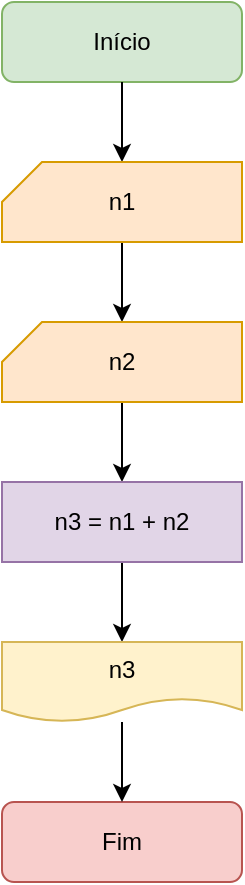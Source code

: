 <mxfile version="14.9.8" type="device"><diagram id="DBNta-_gm0gBBEZpH_YU" name="Page-1"><mxGraphModel dx="862" dy="482" grid="1" gridSize="10" guides="1" tooltips="1" connect="1" arrows="1" fold="1" page="1" pageScale="1" pageWidth="827" pageHeight="1169" math="0" shadow="0"><root><mxCell id="0"/><mxCell id="1" parent="0"/><mxCell id="cdNZoVl-mNdaoyDtdpZy-9" value="Início" style="rounded=1;whiteSpace=wrap;html=1;fillColor=#d5e8d4;strokeColor=#82b366;" vertex="1" parent="1"><mxGeometry x="360" y="200" width="120" height="40" as="geometry"/></mxCell><mxCell id="cdNZoVl-mNdaoyDtdpZy-10" value="Fim" style="rounded=1;whiteSpace=wrap;html=1;fillColor=#f8cecc;strokeColor=#b85450;" vertex="1" parent="1"><mxGeometry x="360" y="600" width="120" height="40" as="geometry"/></mxCell><mxCell id="cdNZoVl-mNdaoyDtdpZy-11" value="" style="endArrow=classic;html=1;exitX=0.5;exitY=1;exitDx=0;exitDy=0;" edge="1" parent="1" source="cdNZoVl-mNdaoyDtdpZy-9"><mxGeometry width="50" height="50" relative="1" as="geometry"><mxPoint x="390" y="380" as="sourcePoint"/><mxPoint x="420" y="280" as="targetPoint"/></mxGeometry></mxCell><mxCell id="cdNZoVl-mNdaoyDtdpZy-12" value="" style="endArrow=classic;html=1;exitX=0.5;exitY=1;exitDx=0;exitDy=0;entryX=0.5;entryY=0;entryDx=0;entryDy=0;" edge="1" parent="1"><mxGeometry width="50" height="50" relative="1" as="geometry"><mxPoint x="420" y="320" as="sourcePoint"/><mxPoint x="420" y="360" as="targetPoint"/></mxGeometry></mxCell><mxCell id="cdNZoVl-mNdaoyDtdpZy-15" value="" style="endArrow=classic;html=1;exitX=0.5;exitY=1;exitDx=0;exitDy=0;entryX=0.5;entryY=0;entryDx=0;entryDy=0;" edge="1" parent="1"><mxGeometry width="50" height="50" relative="1" as="geometry"><mxPoint x="420" y="400" as="sourcePoint"/><mxPoint x="420" y="440" as="targetPoint"/></mxGeometry></mxCell><mxCell id="cdNZoVl-mNdaoyDtdpZy-16" value="" style="endArrow=classic;html=1;exitX=0.5;exitY=1;exitDx=0;exitDy=0;entryX=0.5;entryY=0;entryDx=0;entryDy=0;" edge="1" parent="1"><mxGeometry width="50" height="50" relative="1" as="geometry"><mxPoint x="420" y="480" as="sourcePoint"/><mxPoint x="420" y="520" as="targetPoint"/></mxGeometry></mxCell><mxCell id="cdNZoVl-mNdaoyDtdpZy-17" value="" style="endArrow=classic;html=1;entryX=0.5;entryY=0;entryDx=0;entryDy=0;" edge="1" parent="1" target="cdNZoVl-mNdaoyDtdpZy-10"><mxGeometry width="50" height="50" relative="1" as="geometry"><mxPoint x="420" y="560" as="sourcePoint"/><mxPoint x="440" y="530" as="targetPoint"/></mxGeometry></mxCell><mxCell id="cdNZoVl-mNdaoyDtdpZy-18" value="n1" style="shape=card;whiteSpace=wrap;html=1;size=20;fillColor=#ffe6cc;strokeColor=#d79b00;" vertex="1" parent="1"><mxGeometry x="360" y="280" width="120" height="40" as="geometry"/></mxCell><mxCell id="cdNZoVl-mNdaoyDtdpZy-19" value="n2" style="shape=card;whiteSpace=wrap;html=1;size=20;fillColor=#ffe6cc;strokeColor=#d79b00;" vertex="1" parent="1"><mxGeometry x="360" y="360" width="120" height="40" as="geometry"/></mxCell><mxCell id="cdNZoVl-mNdaoyDtdpZy-20" value="n3" style="shape=document;whiteSpace=wrap;html=1;boundedLbl=1;fillColor=#fff2cc;strokeColor=#d6b656;" vertex="1" parent="1"><mxGeometry x="360" y="520" width="120" height="40" as="geometry"/></mxCell><mxCell id="cdNZoVl-mNdaoyDtdpZy-30" value="n3 = n1 + n2" style="rounded=0;whiteSpace=wrap;html=1;fillColor=#e1d5e7;strokeColor=#9673a6;" vertex="1" parent="1"><mxGeometry x="360" y="440" width="120" height="40" as="geometry"/></mxCell></root></mxGraphModel></diagram></mxfile>